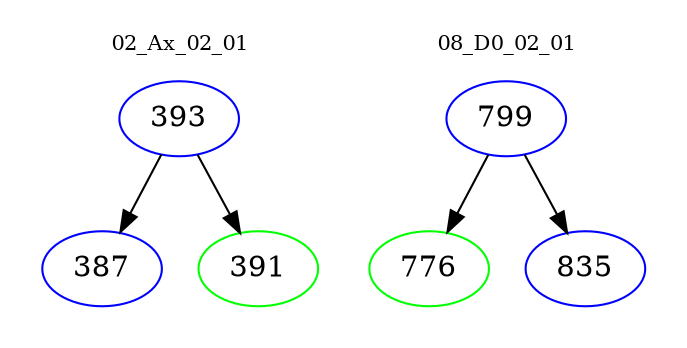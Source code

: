 digraph{
subgraph cluster_0 {
color = white
label = "02_Ax_02_01";
fontsize=10;
T0_393 [label="393", color="blue"]
T0_393 -> T0_387 [color="black"]
T0_387 [label="387", color="blue"]
T0_393 -> T0_391 [color="black"]
T0_391 [label="391", color="green"]
}
subgraph cluster_1 {
color = white
label = "08_D0_02_01";
fontsize=10;
T1_799 [label="799", color="blue"]
T1_799 -> T1_776 [color="black"]
T1_776 [label="776", color="green"]
T1_799 -> T1_835 [color="black"]
T1_835 [label="835", color="blue"]
}
}
